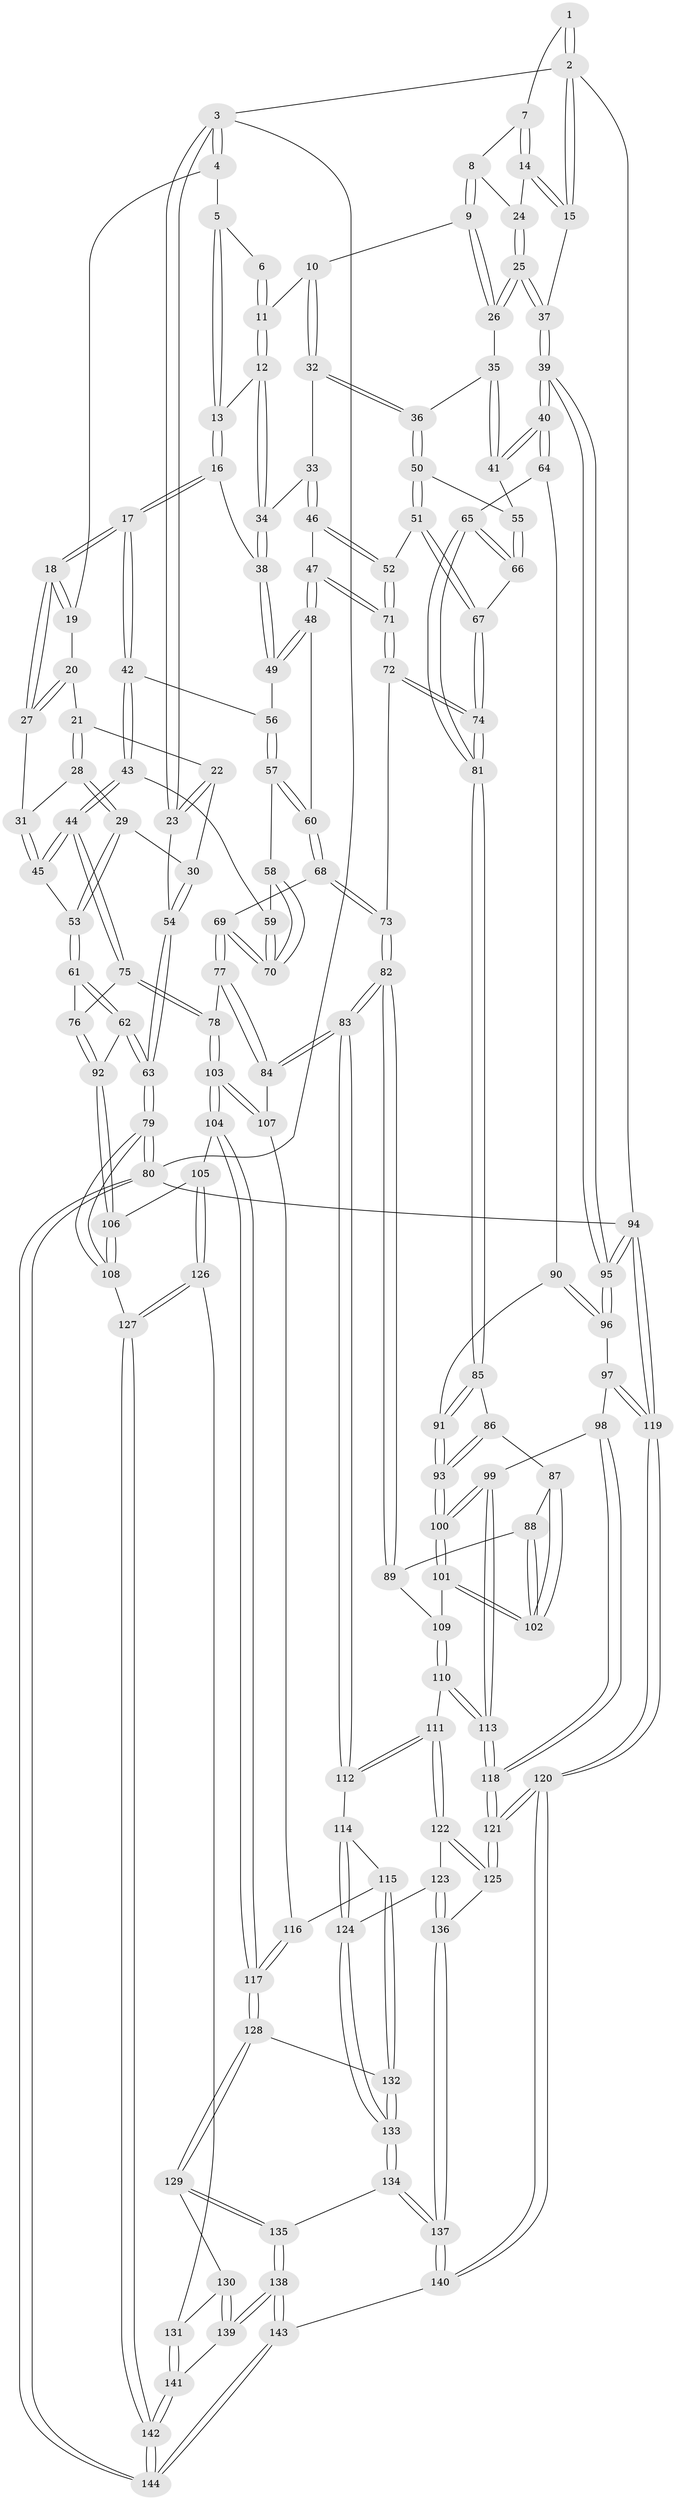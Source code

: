 // Generated by graph-tools (version 1.1) at 2025/03/03/09/25 03:03:27]
// undirected, 144 vertices, 357 edges
graph export_dot {
graph [start="1"]
  node [color=gray90,style=filled];
  1 [pos="+0.6869553868554888+0"];
  2 [pos="+1+0"];
  3 [pos="+0+0"];
  4 [pos="+0.25126778955656914+0"];
  5 [pos="+0.47366800640475204+0"];
  6 [pos="+0.6603447459121924+0"];
  7 [pos="+0.845826691430141+0.067856350146586"];
  8 [pos="+0.8352782633118223+0.1354631455564288"];
  9 [pos="+0.8088292419565106+0.1561174389607397"];
  10 [pos="+0.7402807985118808+0.146260321454166"];
  11 [pos="+0.6774480858528805+0.02594614967729725"];
  12 [pos="+0.571522504603406+0.17546541290571122"];
  13 [pos="+0.49844059796901063+0.16862309820453078"];
  14 [pos="+1+0.009603209950846596"];
  15 [pos="+1+0"];
  16 [pos="+0.471596442804807+0.19242841263679647"];
  17 [pos="+0.3876866637424189+0.23123337015961737"];
  18 [pos="+0.34450924050371495+0.19916223873683403"];
  19 [pos="+0.2600555476161418+0"];
  20 [pos="+0.17214716359076734+0.16485044821461414"];
  21 [pos="+0.14786799989821622+0.17827111006995555"];
  22 [pos="+0.13036676467770203+0.17489481811332627"];
  23 [pos="+0+0"];
  24 [pos="+0.8683046250072673+0.13699055679462255"];
  25 [pos="+0.9942026123846529+0.24891785106355846"];
  26 [pos="+0.8285280482460017+0.20396757425965897"];
  27 [pos="+0.25081556698544366+0.23248113654035338"];
  28 [pos="+0.14354971165092165+0.2647632864056955"];
  29 [pos="+0.11766418330444081+0.30048738868898167"];
  30 [pos="+0.052804226069902836+0.26989887762704173"];
  31 [pos="+0.2502390518243021+0.23320318526445621"];
  32 [pos="+0.6903695560854227+0.22903997686137764"];
  33 [pos="+0.6340296276697683+0.23629447367533582"];
  34 [pos="+0.633467881377395+0.23611859691455087"];
  35 [pos="+0.8258602251865327+0.2177477770839015"];
  36 [pos="+0.7318640101552997+0.28280416578009654"];
  37 [pos="+1+0.33563042230006623"];
  38 [pos="+0.5511604235056464+0.30300047947268577"];
  39 [pos="+1+0.3788763325715629"];
  40 [pos="+1+0.3892239430552892"];
  41 [pos="+0.8405773804704425+0.30403786321852105"];
  42 [pos="+0.3880741221693858+0.23914547099469888"];
  43 [pos="+0.3001945553561539+0.3884708639691838"];
  44 [pos="+0.26954011901887903+0.40684731204834673"];
  45 [pos="+0.22162884339258881+0.3610928177291958"];
  46 [pos="+0.6346555058464003+0.3194485017066007"];
  47 [pos="+0.5631785498987465+0.35312307616556177"];
  48 [pos="+0.5493334048833471+0.34447817318857477"];
  49 [pos="+0.550512952236152+0.3054349136003524"];
  50 [pos="+0.7483760107789121+0.32277272486672764"];
  51 [pos="+0.7107282489409212+0.3693023718617649"];
  52 [pos="+0.6667761116572104+0.36323291187317513"];
  53 [pos="+0.1347796692751754+0.33837609777052774"];
  54 [pos="+0+0.1740843706658753"];
  55 [pos="+0.766591758874809+0.3256470998848693"];
  56 [pos="+0.420608461206122+0.287176722419864"];
  57 [pos="+0.4477254948281199+0.3418728575415917"];
  58 [pos="+0.44669486829007543+0.34600412588429347"];
  59 [pos="+0.34577108446582083+0.39979984091116666"];
  60 [pos="+0.5258884451668273+0.3549429562159863"];
  61 [pos="+0.08983675551272947+0.4087604970828935"];
  62 [pos="+0+0.49884357676611346"];
  63 [pos="+0+0.49585184215278033"];
  64 [pos="+0.9084957057283303+0.4726060851130398"];
  65 [pos="+0.8526329264489702+0.4604735605716398"];
  66 [pos="+0.8473376925015756+0.4552544302049988"];
  67 [pos="+0.7137712435869451+0.3926572576281616"];
  68 [pos="+0.49907549177583+0.46115225636755697"];
  69 [pos="+0.45126879469584147+0.46502291115382255"];
  70 [pos="+0.43916735023512404+0.44158735260537296"];
  71 [pos="+0.5996803758087604+0.40471663741926217"];
  72 [pos="+0.5931727972996722+0.4810661234622448"];
  73 [pos="+0.5786664044765983+0.48766197562526287"];
  74 [pos="+0.6878557471431186+0.5034839317560609"];
  75 [pos="+0.25182133979572596+0.5220984325135062"];
  76 [pos="+0.21742057858497604+0.5203315292004362"];
  77 [pos="+0.38233864316035954+0.5745022974880468"];
  78 [pos="+0.2719685310489756+0.5487369353464548"];
  79 [pos="+0+0.823648789561002"];
  80 [pos="+0+1"];
  81 [pos="+0.6964168014009681+0.5123429461160447"];
  82 [pos="+0.522874399843636+0.6706933226828065"];
  83 [pos="+0.5126612621534388+0.6795331005830063"];
  84 [pos="+0.43606799015638076+0.6426217269446773"];
  85 [pos="+0.7047578788478103+0.5556759159808651"];
  86 [pos="+0.704313091947322+0.5576533203917109"];
  87 [pos="+0.6947326342679093+0.5749651006144253"];
  88 [pos="+0.6199261606489886+0.6440683660478056"];
  89 [pos="+0.6137459872801646+0.6475890745081967"];
  90 [pos="+0.8661423528438242+0.5651834276071007"];
  91 [pos="+0.839679356832942+0.5824167531485384"];
  92 [pos="+0.060223855851481586+0.5685541414795975"];
  93 [pos="+0.7981284407790427+0.6687586547838179"];
  94 [pos="+1+1"];
  95 [pos="+1+0.7035600553922268"];
  96 [pos="+0.9457847605316723+0.710017039282633"];
  97 [pos="+0.8822337141381588+0.7405349005084669"];
  98 [pos="+0.8263925756115332+0.7368230877417924"];
  99 [pos="+0.8031536597804874+0.7246157039259107"];
  100 [pos="+0.7945320144663852+0.7150680556355299"];
  101 [pos="+0.7512682052800594+0.7087498705057316"];
  102 [pos="+0.7280234717391822+0.6803879343518398"];
  103 [pos="+0.20115058436631125+0.7299160075056506"];
  104 [pos="+0.1931129913707537+0.7377678216098463"];
  105 [pos="+0.14148611033227135+0.7408708109903126"];
  106 [pos="+0.1334447424804249+0.7384525412425756"];
  107 [pos="+0.34094399068194026+0.7305875379008235"];
  108 [pos="+0+0.8210384505319461"];
  109 [pos="+0.7020106855765459+0.7282869648131313"];
  110 [pos="+0.6451343076362833+0.7881802377812543"];
  111 [pos="+0.5736479119026077+0.765825774558352"];
  112 [pos="+0.5196881183096429+0.7193381628632399"];
  113 [pos="+0.6959762104394607+0.856287080322742"];
  114 [pos="+0.49749299025591476+0.7532138772943161"];
  115 [pos="+0.37963523207116656+0.8205818781604429"];
  116 [pos="+0.35794500705675325+0.7895634072300909"];
  117 [pos="+0.23289871878767543+0.8090783721849841"];
  118 [pos="+0.7568596261020492+1"];
  119 [pos="+0.9756874529685824+1"];
  120 [pos="+0.7803570679609569+1"];
  121 [pos="+0.7584183864729606+1"];
  122 [pos="+0.5723450013755373+0.8536831512252138"];
  123 [pos="+0.49045757417610464+0.8795091043315961"];
  124 [pos="+0.4872738910362938+0.8341821134834756"];
  125 [pos="+0.5861845778209379+0.9022058077614371"];
  126 [pos="+0.11791952355287615+0.896393304416523"];
  127 [pos="+0.08022878555710308+0.9146171873659771"];
  128 [pos="+0.24648357258783157+0.8470056994678855"];
  129 [pos="+0.24614874064982128+0.8543524286067034"];
  130 [pos="+0.2369270361748267+0.8660116589900323"];
  131 [pos="+0.17279068047394466+0.9191033972807809"];
  132 [pos="+0.37533040482553875+0.8364435860185572"];
  133 [pos="+0.38460496096001073+0.8716365551497954"];
  134 [pos="+0.38777409209084945+0.905418730567513"];
  135 [pos="+0.3169649934846446+0.9337487328474633"];
  136 [pos="+0.48928348082455847+0.8871517789604317"];
  137 [pos="+0.4520672854073763+0.9502498663502729"];
  138 [pos="+0.2846663536427498+1"];
  139 [pos="+0.2415913699493245+0.9739545363462107"];
  140 [pos="+0.5381571843398004+1"];
  141 [pos="+0.17646178959278747+0.9382548458061111"];
  142 [pos="+0.10252985581686286+1"];
  143 [pos="+0.29533700715390027+1"];
  144 [pos="+0.07199767638434834+1"];
  1 -- 2;
  1 -- 2;
  1 -- 7;
  2 -- 3;
  2 -- 15;
  2 -- 15;
  2 -- 94;
  3 -- 4;
  3 -- 4;
  3 -- 23;
  3 -- 23;
  3 -- 80;
  4 -- 5;
  4 -- 19;
  5 -- 6;
  5 -- 13;
  5 -- 13;
  6 -- 11;
  6 -- 11;
  7 -- 8;
  7 -- 14;
  7 -- 14;
  8 -- 9;
  8 -- 9;
  8 -- 24;
  9 -- 10;
  9 -- 26;
  9 -- 26;
  10 -- 11;
  10 -- 32;
  10 -- 32;
  11 -- 12;
  11 -- 12;
  12 -- 13;
  12 -- 34;
  12 -- 34;
  13 -- 16;
  13 -- 16;
  14 -- 15;
  14 -- 15;
  14 -- 24;
  15 -- 37;
  16 -- 17;
  16 -- 17;
  16 -- 38;
  17 -- 18;
  17 -- 18;
  17 -- 42;
  17 -- 42;
  18 -- 19;
  18 -- 19;
  18 -- 27;
  18 -- 27;
  19 -- 20;
  20 -- 21;
  20 -- 27;
  20 -- 27;
  21 -- 22;
  21 -- 28;
  21 -- 28;
  22 -- 23;
  22 -- 23;
  22 -- 30;
  23 -- 54;
  24 -- 25;
  24 -- 25;
  25 -- 26;
  25 -- 26;
  25 -- 37;
  25 -- 37;
  26 -- 35;
  27 -- 31;
  28 -- 29;
  28 -- 29;
  28 -- 31;
  29 -- 30;
  29 -- 53;
  29 -- 53;
  30 -- 54;
  30 -- 54;
  31 -- 45;
  31 -- 45;
  32 -- 33;
  32 -- 36;
  32 -- 36;
  33 -- 34;
  33 -- 46;
  33 -- 46;
  34 -- 38;
  34 -- 38;
  35 -- 36;
  35 -- 41;
  35 -- 41;
  36 -- 50;
  36 -- 50;
  37 -- 39;
  37 -- 39;
  38 -- 49;
  38 -- 49;
  39 -- 40;
  39 -- 40;
  39 -- 95;
  39 -- 95;
  40 -- 41;
  40 -- 41;
  40 -- 64;
  40 -- 64;
  41 -- 55;
  42 -- 43;
  42 -- 43;
  42 -- 56;
  43 -- 44;
  43 -- 44;
  43 -- 59;
  44 -- 45;
  44 -- 45;
  44 -- 75;
  44 -- 75;
  45 -- 53;
  46 -- 47;
  46 -- 52;
  46 -- 52;
  47 -- 48;
  47 -- 48;
  47 -- 71;
  47 -- 71;
  48 -- 49;
  48 -- 49;
  48 -- 60;
  49 -- 56;
  50 -- 51;
  50 -- 51;
  50 -- 55;
  51 -- 52;
  51 -- 67;
  51 -- 67;
  52 -- 71;
  52 -- 71;
  53 -- 61;
  53 -- 61;
  54 -- 63;
  54 -- 63;
  55 -- 66;
  55 -- 66;
  56 -- 57;
  56 -- 57;
  57 -- 58;
  57 -- 60;
  57 -- 60;
  58 -- 59;
  58 -- 70;
  58 -- 70;
  59 -- 70;
  59 -- 70;
  60 -- 68;
  60 -- 68;
  61 -- 62;
  61 -- 62;
  61 -- 76;
  62 -- 63;
  62 -- 63;
  62 -- 92;
  63 -- 79;
  63 -- 79;
  64 -- 65;
  64 -- 90;
  65 -- 66;
  65 -- 66;
  65 -- 81;
  65 -- 81;
  66 -- 67;
  67 -- 74;
  67 -- 74;
  68 -- 69;
  68 -- 73;
  68 -- 73;
  69 -- 70;
  69 -- 70;
  69 -- 77;
  69 -- 77;
  71 -- 72;
  71 -- 72;
  72 -- 73;
  72 -- 74;
  72 -- 74;
  73 -- 82;
  73 -- 82;
  74 -- 81;
  74 -- 81;
  75 -- 76;
  75 -- 78;
  75 -- 78;
  76 -- 92;
  76 -- 92;
  77 -- 78;
  77 -- 84;
  77 -- 84;
  78 -- 103;
  78 -- 103;
  79 -- 80;
  79 -- 80;
  79 -- 108;
  79 -- 108;
  80 -- 144;
  80 -- 144;
  80 -- 94;
  81 -- 85;
  81 -- 85;
  82 -- 83;
  82 -- 83;
  82 -- 89;
  82 -- 89;
  83 -- 84;
  83 -- 84;
  83 -- 112;
  83 -- 112;
  84 -- 107;
  85 -- 86;
  85 -- 91;
  85 -- 91;
  86 -- 87;
  86 -- 93;
  86 -- 93;
  87 -- 88;
  87 -- 102;
  87 -- 102;
  88 -- 89;
  88 -- 102;
  88 -- 102;
  89 -- 109;
  90 -- 91;
  90 -- 96;
  90 -- 96;
  91 -- 93;
  91 -- 93;
  92 -- 106;
  92 -- 106;
  93 -- 100;
  93 -- 100;
  94 -- 95;
  94 -- 95;
  94 -- 119;
  94 -- 119;
  95 -- 96;
  95 -- 96;
  96 -- 97;
  97 -- 98;
  97 -- 119;
  97 -- 119;
  98 -- 99;
  98 -- 118;
  98 -- 118;
  99 -- 100;
  99 -- 100;
  99 -- 113;
  99 -- 113;
  100 -- 101;
  100 -- 101;
  101 -- 102;
  101 -- 102;
  101 -- 109;
  103 -- 104;
  103 -- 104;
  103 -- 107;
  103 -- 107;
  104 -- 105;
  104 -- 117;
  104 -- 117;
  105 -- 106;
  105 -- 126;
  105 -- 126;
  106 -- 108;
  106 -- 108;
  107 -- 116;
  108 -- 127;
  109 -- 110;
  109 -- 110;
  110 -- 111;
  110 -- 113;
  110 -- 113;
  111 -- 112;
  111 -- 112;
  111 -- 122;
  111 -- 122;
  112 -- 114;
  113 -- 118;
  113 -- 118;
  114 -- 115;
  114 -- 124;
  114 -- 124;
  115 -- 116;
  115 -- 132;
  115 -- 132;
  116 -- 117;
  116 -- 117;
  117 -- 128;
  117 -- 128;
  118 -- 121;
  118 -- 121;
  119 -- 120;
  119 -- 120;
  120 -- 121;
  120 -- 121;
  120 -- 140;
  120 -- 140;
  121 -- 125;
  121 -- 125;
  122 -- 123;
  122 -- 125;
  122 -- 125;
  123 -- 124;
  123 -- 136;
  123 -- 136;
  124 -- 133;
  124 -- 133;
  125 -- 136;
  126 -- 127;
  126 -- 127;
  126 -- 131;
  127 -- 142;
  127 -- 142;
  128 -- 129;
  128 -- 129;
  128 -- 132;
  129 -- 130;
  129 -- 135;
  129 -- 135;
  130 -- 131;
  130 -- 139;
  130 -- 139;
  131 -- 141;
  131 -- 141;
  132 -- 133;
  132 -- 133;
  133 -- 134;
  133 -- 134;
  134 -- 135;
  134 -- 137;
  134 -- 137;
  135 -- 138;
  135 -- 138;
  136 -- 137;
  136 -- 137;
  137 -- 140;
  137 -- 140;
  138 -- 139;
  138 -- 139;
  138 -- 143;
  138 -- 143;
  139 -- 141;
  140 -- 143;
  141 -- 142;
  141 -- 142;
  142 -- 144;
  142 -- 144;
  143 -- 144;
  143 -- 144;
}
